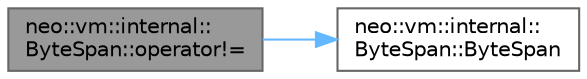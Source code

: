 digraph "neo::vm::internal::ByteSpan::operator!="
{
 // LATEX_PDF_SIZE
  bgcolor="transparent";
  edge [fontname=Helvetica,fontsize=10,labelfontname=Helvetica,labelfontsize=10];
  node [fontname=Helvetica,fontsize=10,shape=box,height=0.2,width=0.4];
  rankdir="LR";
  Node1 [id="Node000001",label="neo::vm::internal::\lByteSpan::operator!=",height=0.2,width=0.4,color="gray40", fillcolor="grey60", style="filled", fontcolor="black",tooltip="Compares this ByteSpan with another ByteSpan."];
  Node1 -> Node2 [id="edge1_Node000001_Node000002",color="steelblue1",style="solid",tooltip=" "];
  Node2 [id="Node000002",label="neo::vm::internal::\lByteSpan::ByteSpan",height=0.2,width=0.4,color="grey40", fillcolor="white", style="filled",URL="$classneo_1_1vm_1_1internal_1_1_byte_span.html#aa90e0e5146a5337613ad2e1f1a0f6134",tooltip="Constructs an empty ByteSpan."];
}
